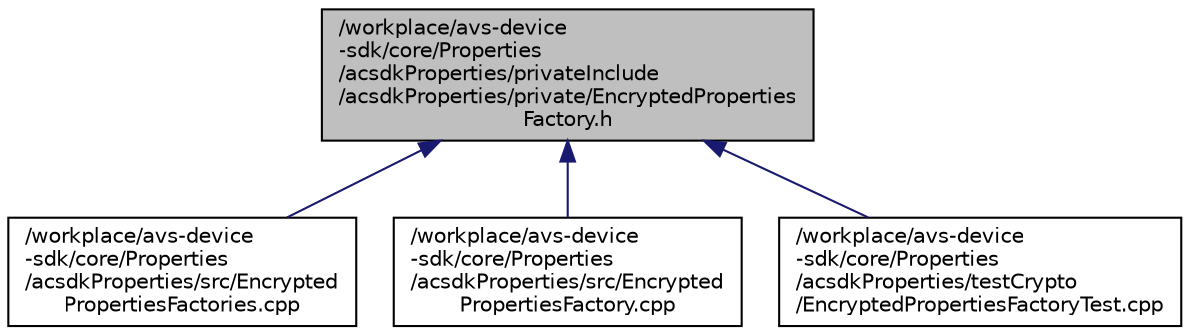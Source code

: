 digraph "/workplace/avs-device-sdk/core/Properties/acsdkProperties/privateInclude/acsdkProperties/private/EncryptedPropertiesFactory.h"
{
 // LATEX_PDF_SIZE
  edge [fontname="Helvetica",fontsize="10",labelfontname="Helvetica",labelfontsize="10"];
  node [fontname="Helvetica",fontsize="10",shape=record];
  Node1 [label="/workplace/avs-device\l-sdk/core/Properties\l/acsdkProperties/privateInclude\l/acsdkProperties/private/EncryptedProperties\lFactory.h",height=0.2,width=0.4,color="black", fillcolor="grey75", style="filled", fontcolor="black",tooltip=" "];
  Node1 -> Node2 [dir="back",color="midnightblue",fontsize="10",style="solid",fontname="Helvetica"];
  Node2 [label="/workplace/avs-device\l-sdk/core/Properties\l/acsdkProperties/src/Encrypted\lPropertiesFactories.cpp",height=0.2,width=0.4,color="black", fillcolor="white", style="filled",URL="$_encrypted_properties_factories_8cpp.html",tooltip=" "];
  Node1 -> Node3 [dir="back",color="midnightblue",fontsize="10",style="solid",fontname="Helvetica"];
  Node3 [label="/workplace/avs-device\l-sdk/core/Properties\l/acsdkProperties/src/Encrypted\lPropertiesFactory.cpp",height=0.2,width=0.4,color="black", fillcolor="white", style="filled",URL="$_encrypted_properties_factory_8cpp.html",tooltip=" "];
  Node1 -> Node4 [dir="back",color="midnightblue",fontsize="10",style="solid",fontname="Helvetica"];
  Node4 [label="/workplace/avs-device\l-sdk/core/Properties\l/acsdkProperties/testCrypto\l/EncryptedPropertiesFactoryTest.cpp",height=0.2,width=0.4,color="black", fillcolor="white", style="filled",URL="$_encrypted_properties_factory_test_8cpp.html",tooltip=" "];
}
